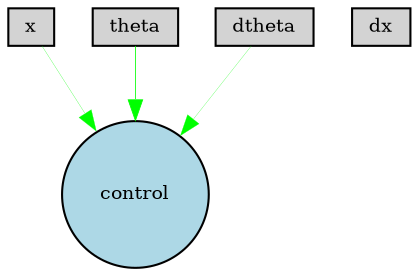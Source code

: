 digraph {
	node [fontsize=9 height=0.2 shape=circle width=0.2]
	x [fillcolor=lightgray shape=box style=filled]
	dx [fillcolor=lightgray shape=box style=filled]
	theta [fillcolor=lightgray shape=box style=filled]
	dtheta [fillcolor=lightgray shape=box style=filled]
	control [fillcolor=lightblue style=filled]
	theta -> control [color=green penwidth=0.38444751387916265 style=solid]
	dtheta -> control [color=green penwidth=0.11288077201130198 style=solid]
	x -> control [color=green penwidth=0.12811924063681246 style=solid]
}
